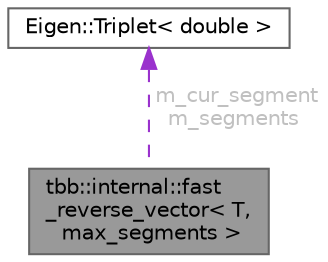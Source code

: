digraph "tbb::internal::fast_reverse_vector&lt; T, max_segments &gt;"
{
 // LATEX_PDF_SIZE
  bgcolor="transparent";
  edge [fontname=Helvetica,fontsize=10,labelfontname=Helvetica,labelfontsize=10];
  node [fontname=Helvetica,fontsize=10,shape=box,height=0.2,width=0.4];
  Node1 [id="Node000001",label="tbb::internal::fast\l_reverse_vector\< T,\l max_segments \>",height=0.2,width=0.4,color="gray40", fillcolor="grey60", style="filled", fontcolor="black",tooltip="Vector that grows without reallocations, and stores items in the reverse order."];
  Node2 -> Node1 [id="edge1_Node000001_Node000002",dir="back",color="darkorchid3",style="dashed",tooltip=" ",label=" m_cur_segment\nm_segments",fontcolor="grey" ];
  Node2 [id="Node000002",label="Eigen::Triplet\< double \>",height=0.2,width=0.4,color="gray40", fillcolor="white", style="filled",URL="$class_eigen_1_1_triplet.html",tooltip=" "];
}
